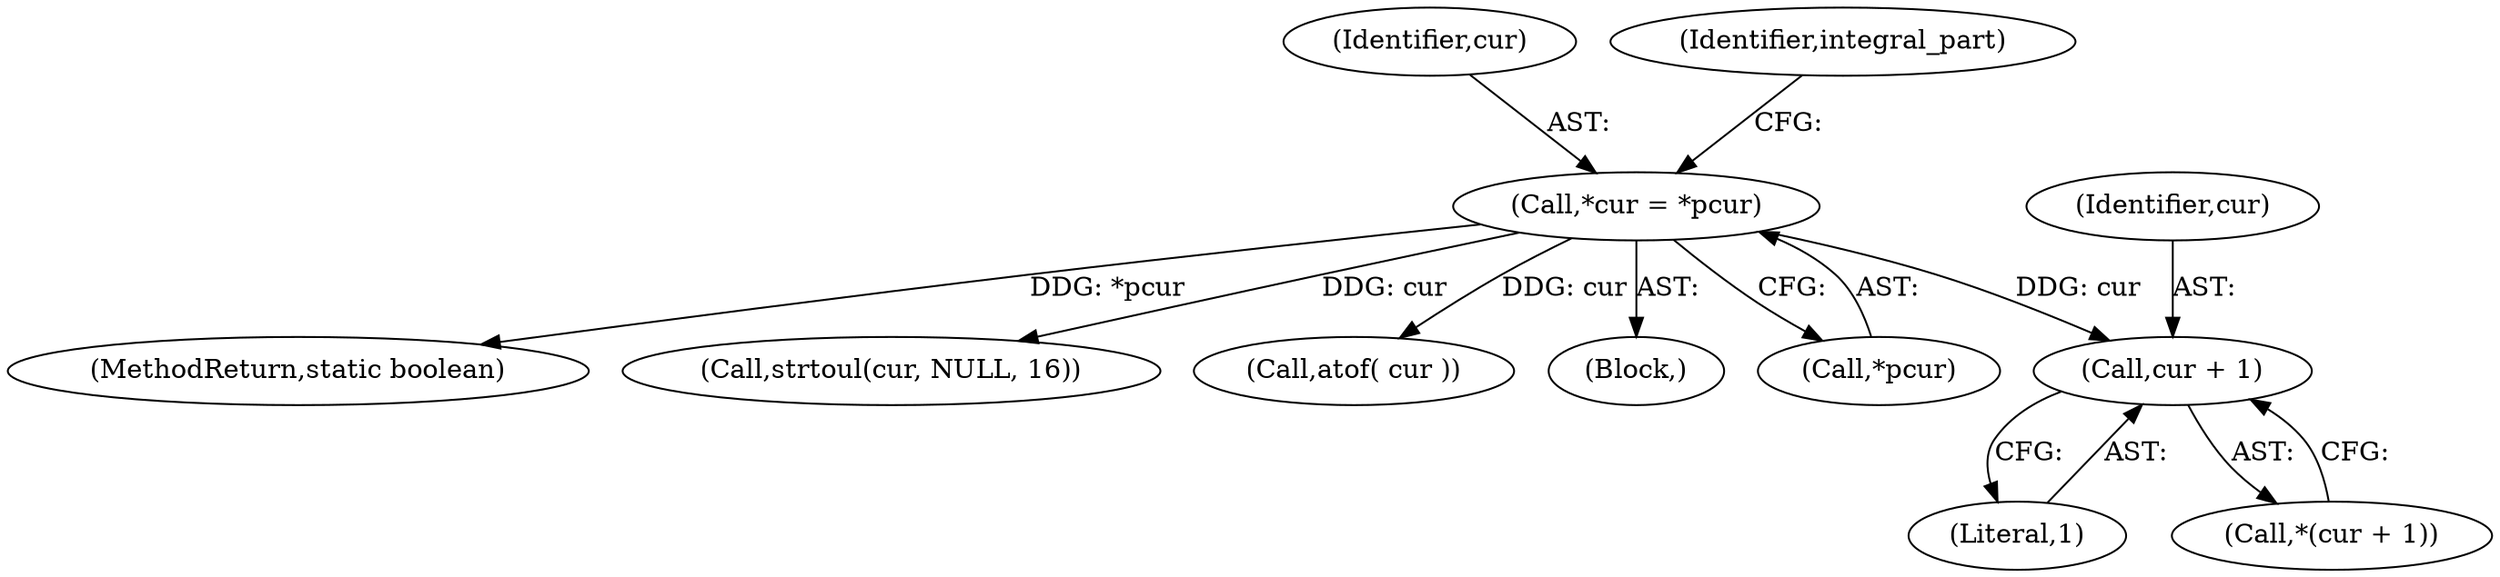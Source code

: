 digraph "0_virglrenderer_e534b51ca3c3cd25f3990589932a9ed711c59b27@pointer" {
"1000193" [label="(Call,cur + 1)"];
"1000173" [label="(Call,*cur = *pcur)"];
"1004155" [label="(MethodReturn,static boolean)"];
"1000195" [label="(Literal,1)"];
"1000173" [label="(Call,*cur = *pcur)"];
"1000203" [label="(Call,strtoul(cur, NULL, 16))"];
"1000194" [label="(Identifier,cur)"];
"1000192" [label="(Call,*(cur + 1))"];
"1000174" [label="(Identifier,cur)"];
"1000179" [label="(Identifier,integral_part)"];
"1000193" [label="(Call,cur + 1)"];
"1000222" [label="(Call,atof( cur ))"];
"1000171" [label="(Block,)"];
"1000175" [label="(Call,*pcur)"];
"1000193" -> "1000192"  [label="AST: "];
"1000193" -> "1000195"  [label="CFG: "];
"1000194" -> "1000193"  [label="AST: "];
"1000195" -> "1000193"  [label="AST: "];
"1000192" -> "1000193"  [label="CFG: "];
"1000173" -> "1000193"  [label="DDG: cur"];
"1000173" -> "1000171"  [label="AST: "];
"1000173" -> "1000175"  [label="CFG: "];
"1000174" -> "1000173"  [label="AST: "];
"1000175" -> "1000173"  [label="AST: "];
"1000179" -> "1000173"  [label="CFG: "];
"1000173" -> "1004155"  [label="DDG: *pcur"];
"1000173" -> "1000203"  [label="DDG: cur"];
"1000173" -> "1000222"  [label="DDG: cur"];
}
